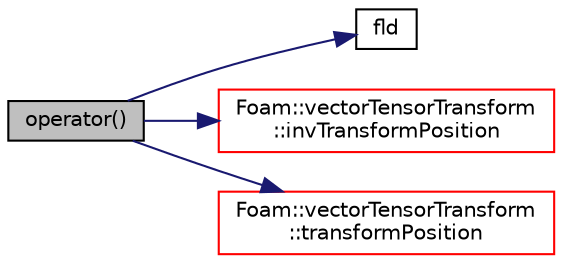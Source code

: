 digraph "operator()"
{
  bgcolor="transparent";
  edge [fontname="Helvetica",fontsize="10",labelfontname="Helvetica",labelfontsize="10"];
  node [fontname="Helvetica",fontsize="10",shape=record];
  rankdir="LR";
  Node0 [label="operator()",height=0.2,width=0.4,color="black", fillcolor="grey75", style="filled", fontcolor="black"];
  Node0 -> Node1 [color="midnightblue",fontsize="10",style="solid",fontname="Helvetica"];
  Node1 [label="fld",height=0.2,width=0.4,color="black",URL="$a19337.html#a378472d1f8b33eeefbda63a947476c8c"];
  Node0 -> Node2 [color="midnightblue",fontsize="10",style="solid",fontname="Helvetica"];
  Node2 [label="Foam::vectorTensorTransform\l::invTransformPosition",height=0.2,width=0.4,color="red",URL="$a28857.html#a9fc50d19a7daa800a64cf478a9880702",tooltip="Inverse transform the given position. "];
  Node0 -> Node10 [color="midnightblue",fontsize="10",style="solid",fontname="Helvetica"];
  Node10 [label="Foam::vectorTensorTransform\l::transformPosition",height=0.2,width=0.4,color="red",URL="$a28857.html#ae27d8f564ed7ce3f9885907c3a790d37",tooltip="Transform the given position. "];
}
